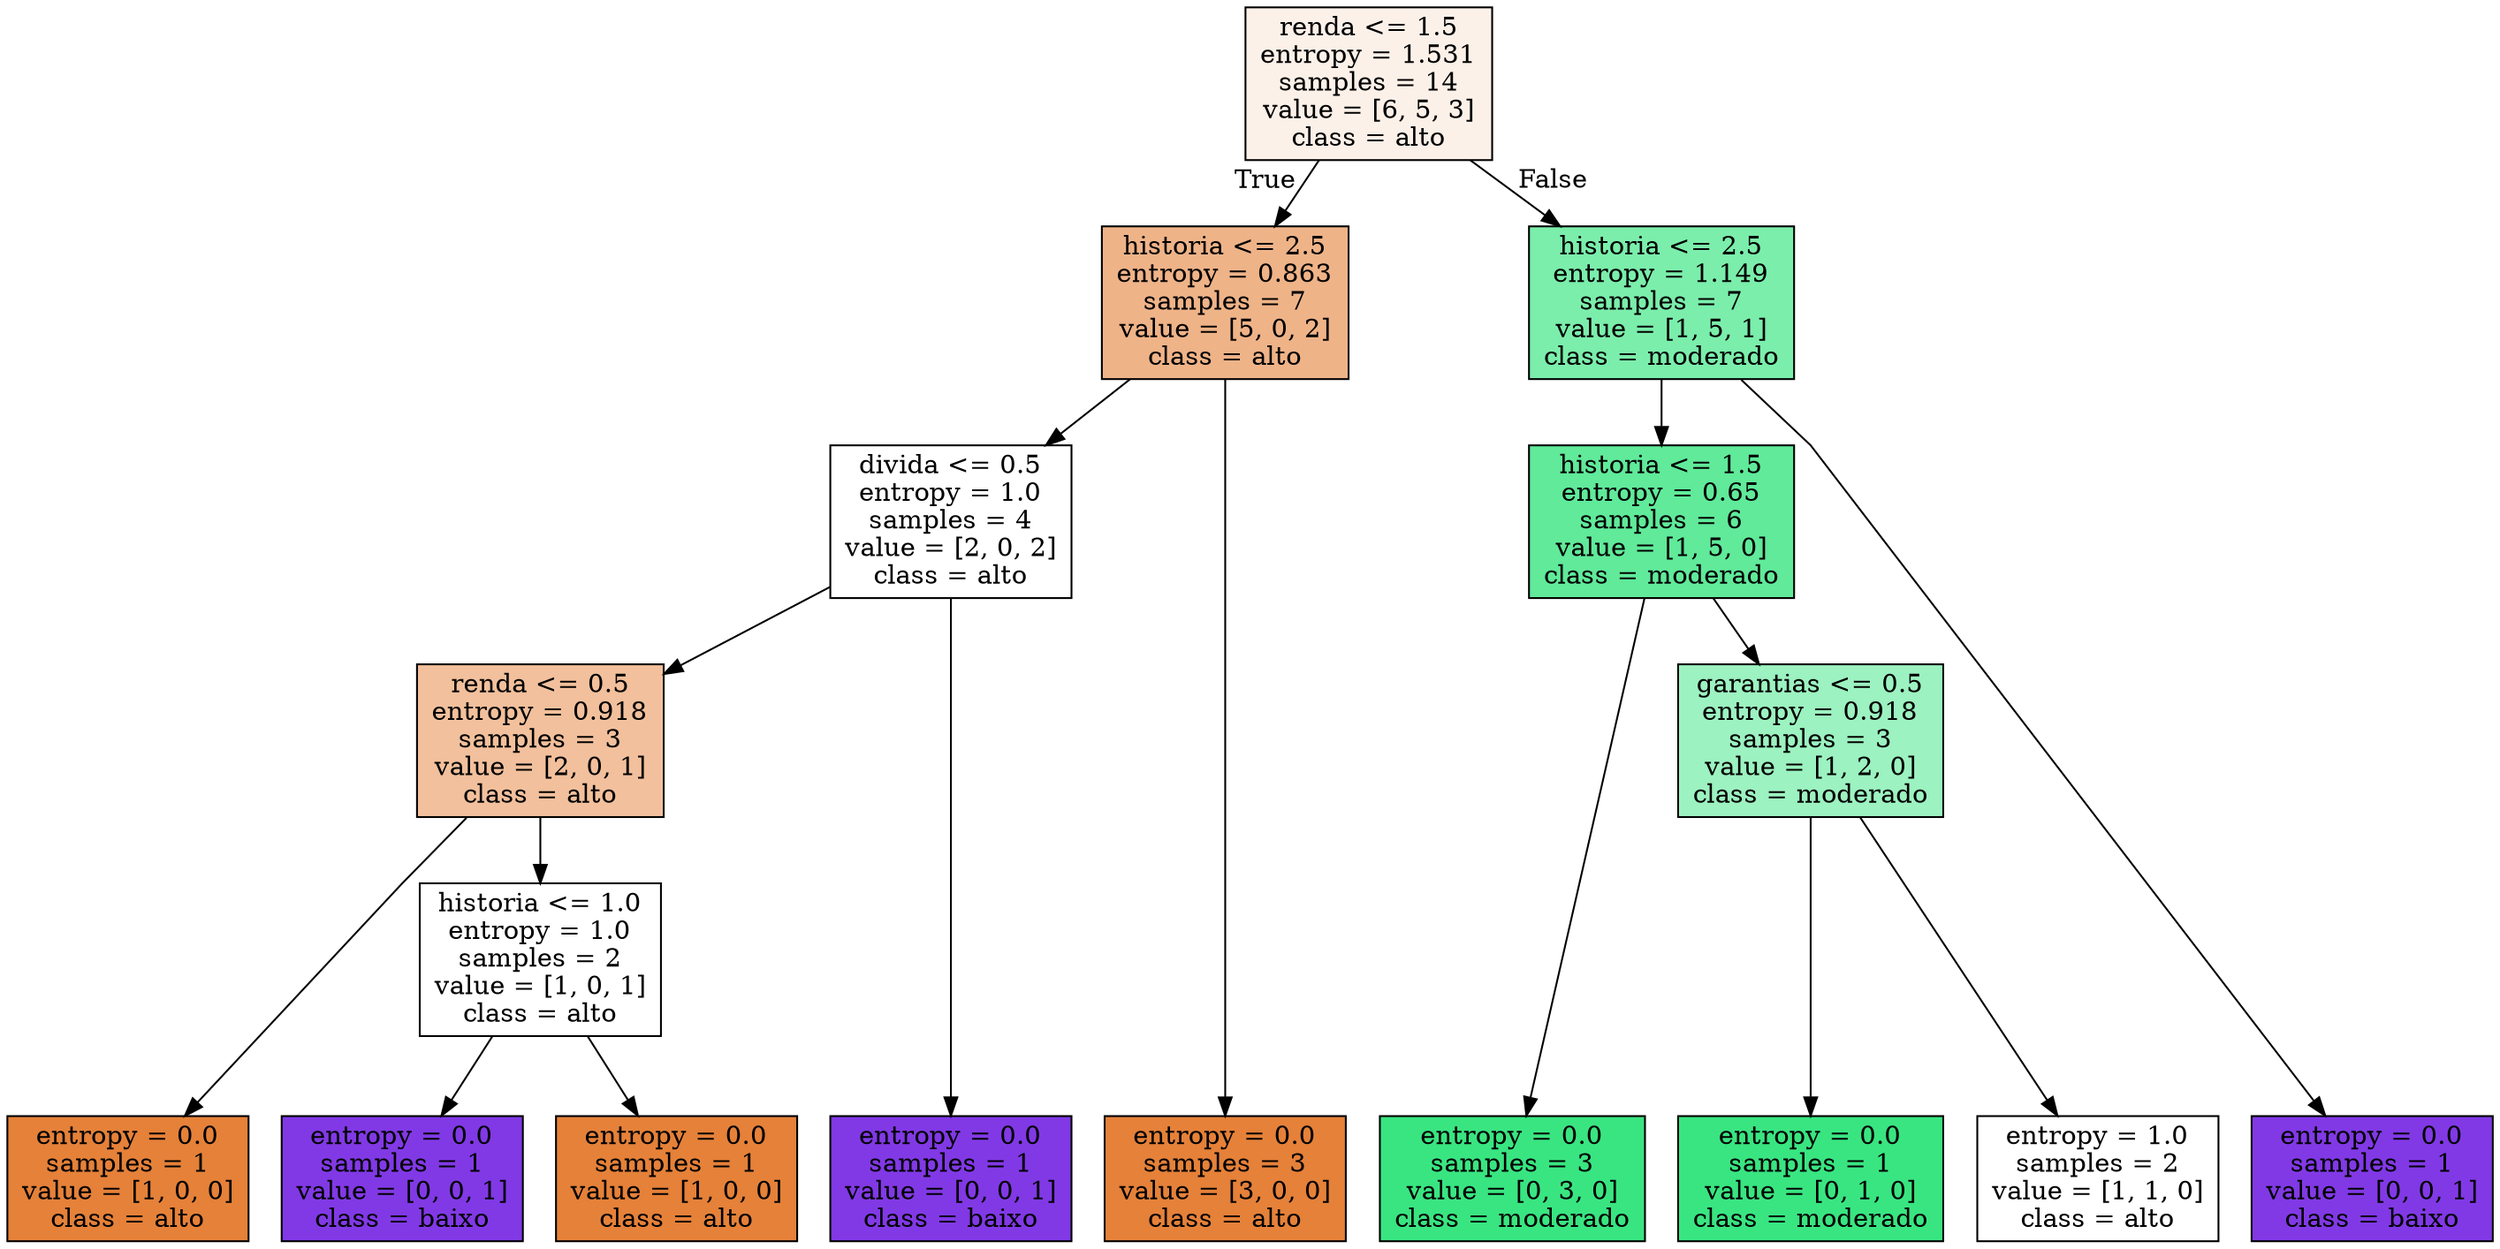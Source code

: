 digraph Tree {
node [shape=box, style="filled", color="black"] ;
graph [ranksep=equally, splines=polyline] ;
0 [label="renda <= 1.5\nentropy = 1.531\nsamples = 14\nvalue = [6, 5, 3]\nclass = alto", fillcolor="#e581391c"] ;
1 [label="historia <= 2.5\nentropy = 0.863\nsamples = 7\nvalue = [5, 0, 2]\nclass = alto", fillcolor="#e5813999"] ;
0 -> 1 [labeldistance=2.5, labelangle=45, headlabel="True"] ;
2 [label="divida <= 0.5\nentropy = 1.0\nsamples = 4\nvalue = [2, 0, 2]\nclass = alto", fillcolor="#e5813900"] ;
1 -> 2 ;
3 [label="renda <= 0.5\nentropy = 0.918\nsamples = 3\nvalue = [2, 0, 1]\nclass = alto", fillcolor="#e581397f"] ;
2 -> 3 ;
4 [label="entropy = 0.0\nsamples = 1\nvalue = [1, 0, 0]\nclass = alto", fillcolor="#e58139ff"] ;
3 -> 4 ;
5 [label="historia <= 1.0\nentropy = 1.0\nsamples = 2\nvalue = [1, 0, 1]\nclass = alto", fillcolor="#e5813900"] ;
3 -> 5 ;
6 [label="entropy = 0.0\nsamples = 1\nvalue = [0, 0, 1]\nclass = baixo", fillcolor="#8139e5ff"] ;
5 -> 6 ;
7 [label="entropy = 0.0\nsamples = 1\nvalue = [1, 0, 0]\nclass = alto", fillcolor="#e58139ff"] ;
5 -> 7 ;
8 [label="entropy = 0.0\nsamples = 1\nvalue = [0, 0, 1]\nclass = baixo", fillcolor="#8139e5ff"] ;
2 -> 8 ;
9 [label="entropy = 0.0\nsamples = 3\nvalue = [3, 0, 0]\nclass = alto", fillcolor="#e58139ff"] ;
1 -> 9 ;
10 [label="historia <= 2.5\nentropy = 1.149\nsamples = 7\nvalue = [1, 5, 1]\nclass = moderado", fillcolor="#39e581aa"] ;
0 -> 10 [labeldistance=2.5, labelangle=-45, headlabel="False"] ;
11 [label="historia <= 1.5\nentropy = 0.65\nsamples = 6\nvalue = [1, 5, 0]\nclass = moderado", fillcolor="#39e581cc"] ;
10 -> 11 ;
12 [label="entropy = 0.0\nsamples = 3\nvalue = [0, 3, 0]\nclass = moderado", fillcolor="#39e581ff"] ;
11 -> 12 ;
13 [label="garantias <= 0.5\nentropy = 0.918\nsamples = 3\nvalue = [1, 2, 0]\nclass = moderado", fillcolor="#39e5817f"] ;
11 -> 13 ;
14 [label="entropy = 0.0\nsamples = 1\nvalue = [0, 1, 0]\nclass = moderado", fillcolor="#39e581ff"] ;
13 -> 14 ;
15 [label="entropy = 1.0\nsamples = 2\nvalue = [1, 1, 0]\nclass = alto", fillcolor="#e5813900"] ;
13 -> 15 ;
16 [label="entropy = 0.0\nsamples = 1\nvalue = [0, 0, 1]\nclass = baixo", fillcolor="#8139e5ff"] ;
10 -> 16 ;
{rank=same ; 0} ;
{rank=same ; 1; 10} ;
{rank=same ; 2; 11} ;
{rank=same ; 3; 13} ;
{rank=same ; 5} ;
{rank=same ; 4; 6; 7; 8; 9; 12; 14; 15; 16} ;
}